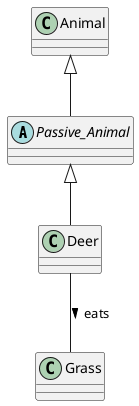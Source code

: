 @startuml

abstract class Passive_Animal

Animal <|-- Passive_Animal
Passive_Animal <|-- Deer

class Deer
Deer -- Grass : eats >


@enduml